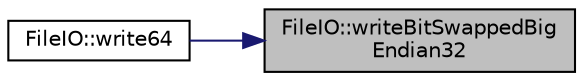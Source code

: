 digraph "FileIO::writeBitSwappedBigEndian32"
{
 // INTERACTIVE_SVG=YES
 // LATEX_PDF_SIZE
  edge [fontname="Helvetica",fontsize="10",labelfontname="Helvetica",labelfontsize="10"];
  node [fontname="Helvetica",fontsize="10",shape=record];
  rankdir="RL";
  Node1 [label="FileIO::writeBitSwappedBig\lEndian32",height=0.2,width=0.4,color="black", fillcolor="grey75", style="filled", fontcolor="black",tooltip=" "];
  Node1 -> Node2 [dir="back",color="midnightblue",fontsize="10",style="solid",fontname="Helvetica"];
  Node2 [label="FileIO::write64",height=0.2,width=0.4,color="black", fillcolor="white", style="filled",URL="$namespaceFileIO.html#a7fcd75a334e4a7b7637ddd2b5b3409b3",tooltip=" "];
}
